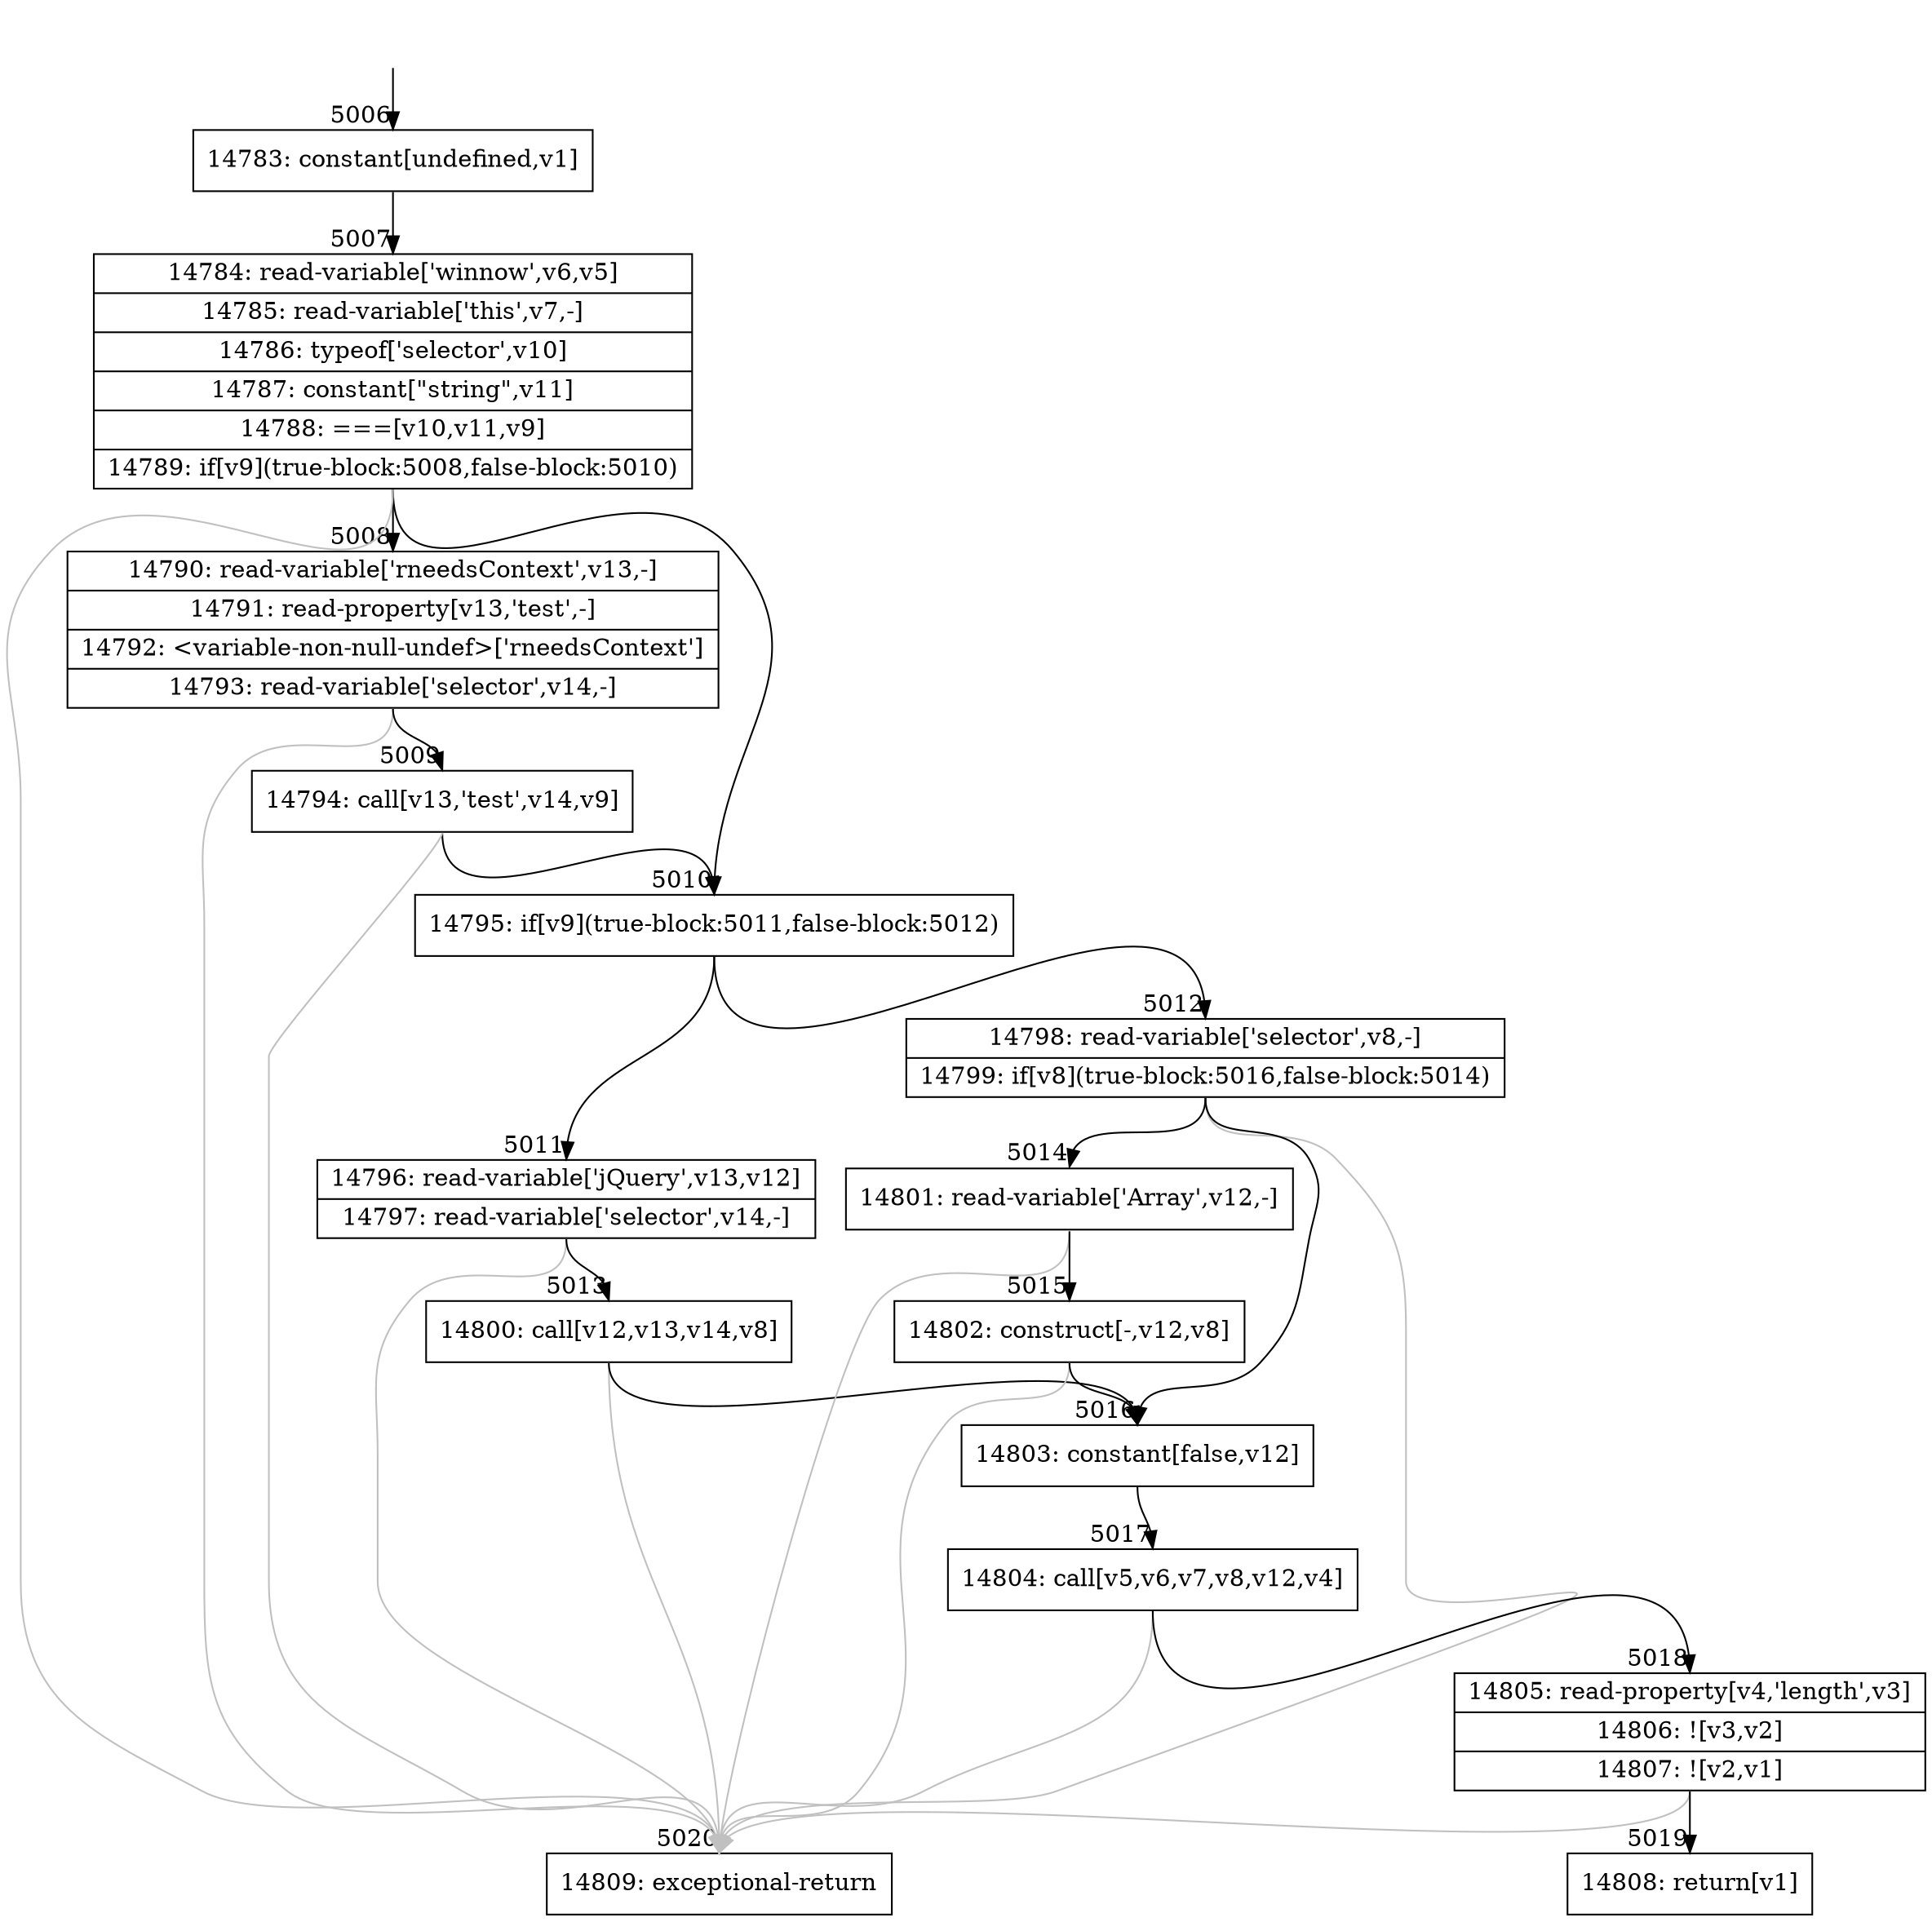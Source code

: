 digraph {
rankdir="TD"
BB_entry319[shape=none,label=""];
BB_entry319 -> BB5006 [tailport=s, headport=n, headlabel="    5006"]
BB5006 [shape=record label="{14783: constant[undefined,v1]}" ] 
BB5006 -> BB5007 [tailport=s, headport=n, headlabel="      5007"]
BB5007 [shape=record label="{14784: read-variable['winnow',v6,v5]|14785: read-variable['this',v7,-]|14786: typeof['selector',v10]|14787: constant[\"string\",v11]|14788: ===[v10,v11,v9]|14789: if[v9](true-block:5008,false-block:5010)}" ] 
BB5007 -> BB5010 [tailport=s, headport=n, headlabel="      5010"]
BB5007 -> BB5008 [tailport=s, headport=n, headlabel="      5008"]
BB5007 -> BB5020 [tailport=s, headport=n, color=gray, headlabel="      5020"]
BB5008 [shape=record label="{14790: read-variable['rneedsContext',v13,-]|14791: read-property[v13,'test',-]|14792: \<variable-non-null-undef\>['rneedsContext']|14793: read-variable['selector',v14,-]}" ] 
BB5008 -> BB5009 [tailport=s, headport=n, headlabel="      5009"]
BB5008 -> BB5020 [tailport=s, headport=n, color=gray]
BB5009 [shape=record label="{14794: call[v13,'test',v14,v9]}" ] 
BB5009 -> BB5010 [tailport=s, headport=n]
BB5009 -> BB5020 [tailport=s, headport=n, color=gray]
BB5010 [shape=record label="{14795: if[v9](true-block:5011,false-block:5012)}" ] 
BB5010 -> BB5011 [tailport=s, headport=n, headlabel="      5011"]
BB5010 -> BB5012 [tailport=s, headport=n, headlabel="      5012"]
BB5011 [shape=record label="{14796: read-variable['jQuery',v13,v12]|14797: read-variable['selector',v14,-]}" ] 
BB5011 -> BB5013 [tailport=s, headport=n, headlabel="      5013"]
BB5011 -> BB5020 [tailport=s, headport=n, color=gray]
BB5012 [shape=record label="{14798: read-variable['selector',v8,-]|14799: if[v8](true-block:5016,false-block:5014)}" ] 
BB5012 -> BB5016 [tailport=s, headport=n, headlabel="      5016"]
BB5012 -> BB5014 [tailport=s, headport=n, headlabel="      5014"]
BB5012 -> BB5020 [tailport=s, headport=n, color=gray]
BB5013 [shape=record label="{14800: call[v12,v13,v14,v8]}" ] 
BB5013 -> BB5016 [tailport=s, headport=n]
BB5013 -> BB5020 [tailport=s, headport=n, color=gray]
BB5014 [shape=record label="{14801: read-variable['Array',v12,-]}" ] 
BB5014 -> BB5015 [tailport=s, headport=n, headlabel="      5015"]
BB5014 -> BB5020 [tailport=s, headport=n, color=gray]
BB5015 [shape=record label="{14802: construct[-,v12,v8]}" ] 
BB5015 -> BB5016 [tailport=s, headport=n]
BB5015 -> BB5020 [tailport=s, headport=n, color=gray]
BB5016 [shape=record label="{14803: constant[false,v12]}" ] 
BB5016 -> BB5017 [tailport=s, headport=n, headlabel="      5017"]
BB5017 [shape=record label="{14804: call[v5,v6,v7,v8,v12,v4]}" ] 
BB5017 -> BB5018 [tailport=s, headport=n, headlabel="      5018"]
BB5017 -> BB5020 [tailport=s, headport=n, color=gray]
BB5018 [shape=record label="{14805: read-property[v4,'length',v3]|14806: ![v3,v2]|14807: ![v2,v1]}" ] 
BB5018 -> BB5019 [tailport=s, headport=n, headlabel="      5019"]
BB5018 -> BB5020 [tailport=s, headport=n, color=gray]
BB5019 [shape=record label="{14808: return[v1]}" ] 
BB5020 [shape=record label="{14809: exceptional-return}" ] 
}
